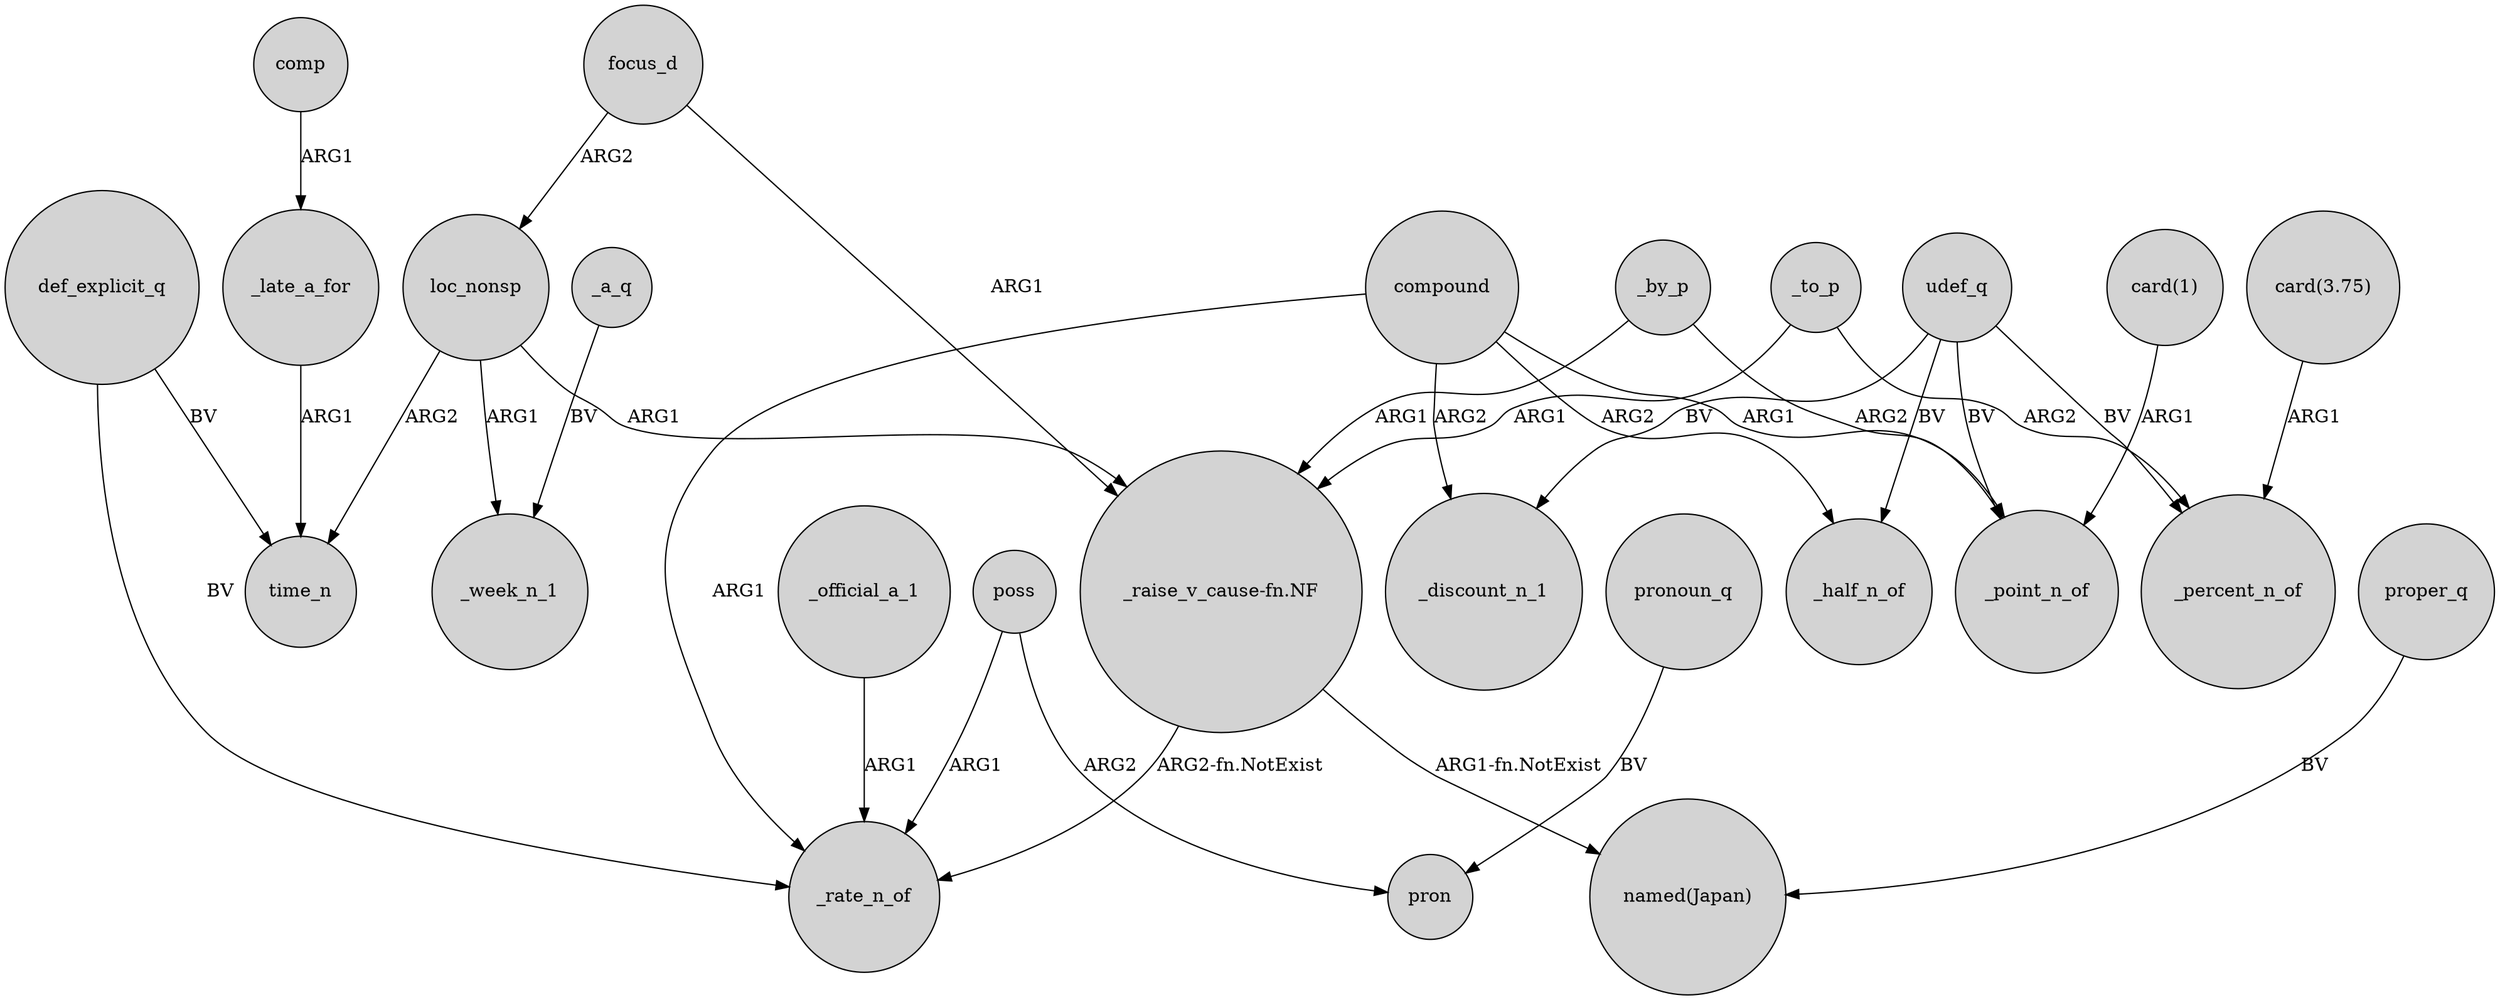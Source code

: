 digraph {
	node [shape=circle style=filled]
	"_raise_v_cause-fn.NF" -> _rate_n_of [label="ARG2-fn.NotExist"]
	poss -> _rate_n_of [label=ARG1]
	focus_d -> loc_nonsp [label=ARG2]
	_to_p -> "_raise_v_cause-fn.NF" [label=ARG1]
	comp -> _late_a_for [label=ARG1]
	poss -> pron [label=ARG2]
	def_explicit_q -> time_n [label=BV]
	loc_nonsp -> _week_n_1 [label=ARG1]
	def_explicit_q -> _rate_n_of [label=BV]
	_official_a_1 -> _rate_n_of [label=ARG1]
	compound -> _rate_n_of [label=ARG1]
	_by_p -> _point_n_of [label=ARG2]
	focus_d -> "_raise_v_cause-fn.NF" [label=ARG1]
	udef_q -> _half_n_of [label=BV]
	udef_q -> _discount_n_1 [label=BV]
	proper_q -> "named(Japan)" [label=BV]
	loc_nonsp -> time_n [label=ARG2]
	pronoun_q -> pron [label=BV]
	compound -> _point_n_of [label=ARG1]
	"card(3.75)" -> _percent_n_of [label=ARG1]
	"_raise_v_cause-fn.NF" -> "named(Japan)" [label="ARG1-fn.NotExist"]
	_a_q -> _week_n_1 [label=BV]
	_by_p -> "_raise_v_cause-fn.NF" [label=ARG1]
	"card(1)" -> _point_n_of [label=ARG1]
	_to_p -> _percent_n_of [label=ARG2]
	loc_nonsp -> "_raise_v_cause-fn.NF" [label=ARG1]
	_late_a_for -> time_n [label=ARG1]
	compound -> _discount_n_1 [label=ARG2]
	udef_q -> _percent_n_of [label=BV]
	compound -> _half_n_of [label=ARG2]
	udef_q -> _point_n_of [label=BV]
}
